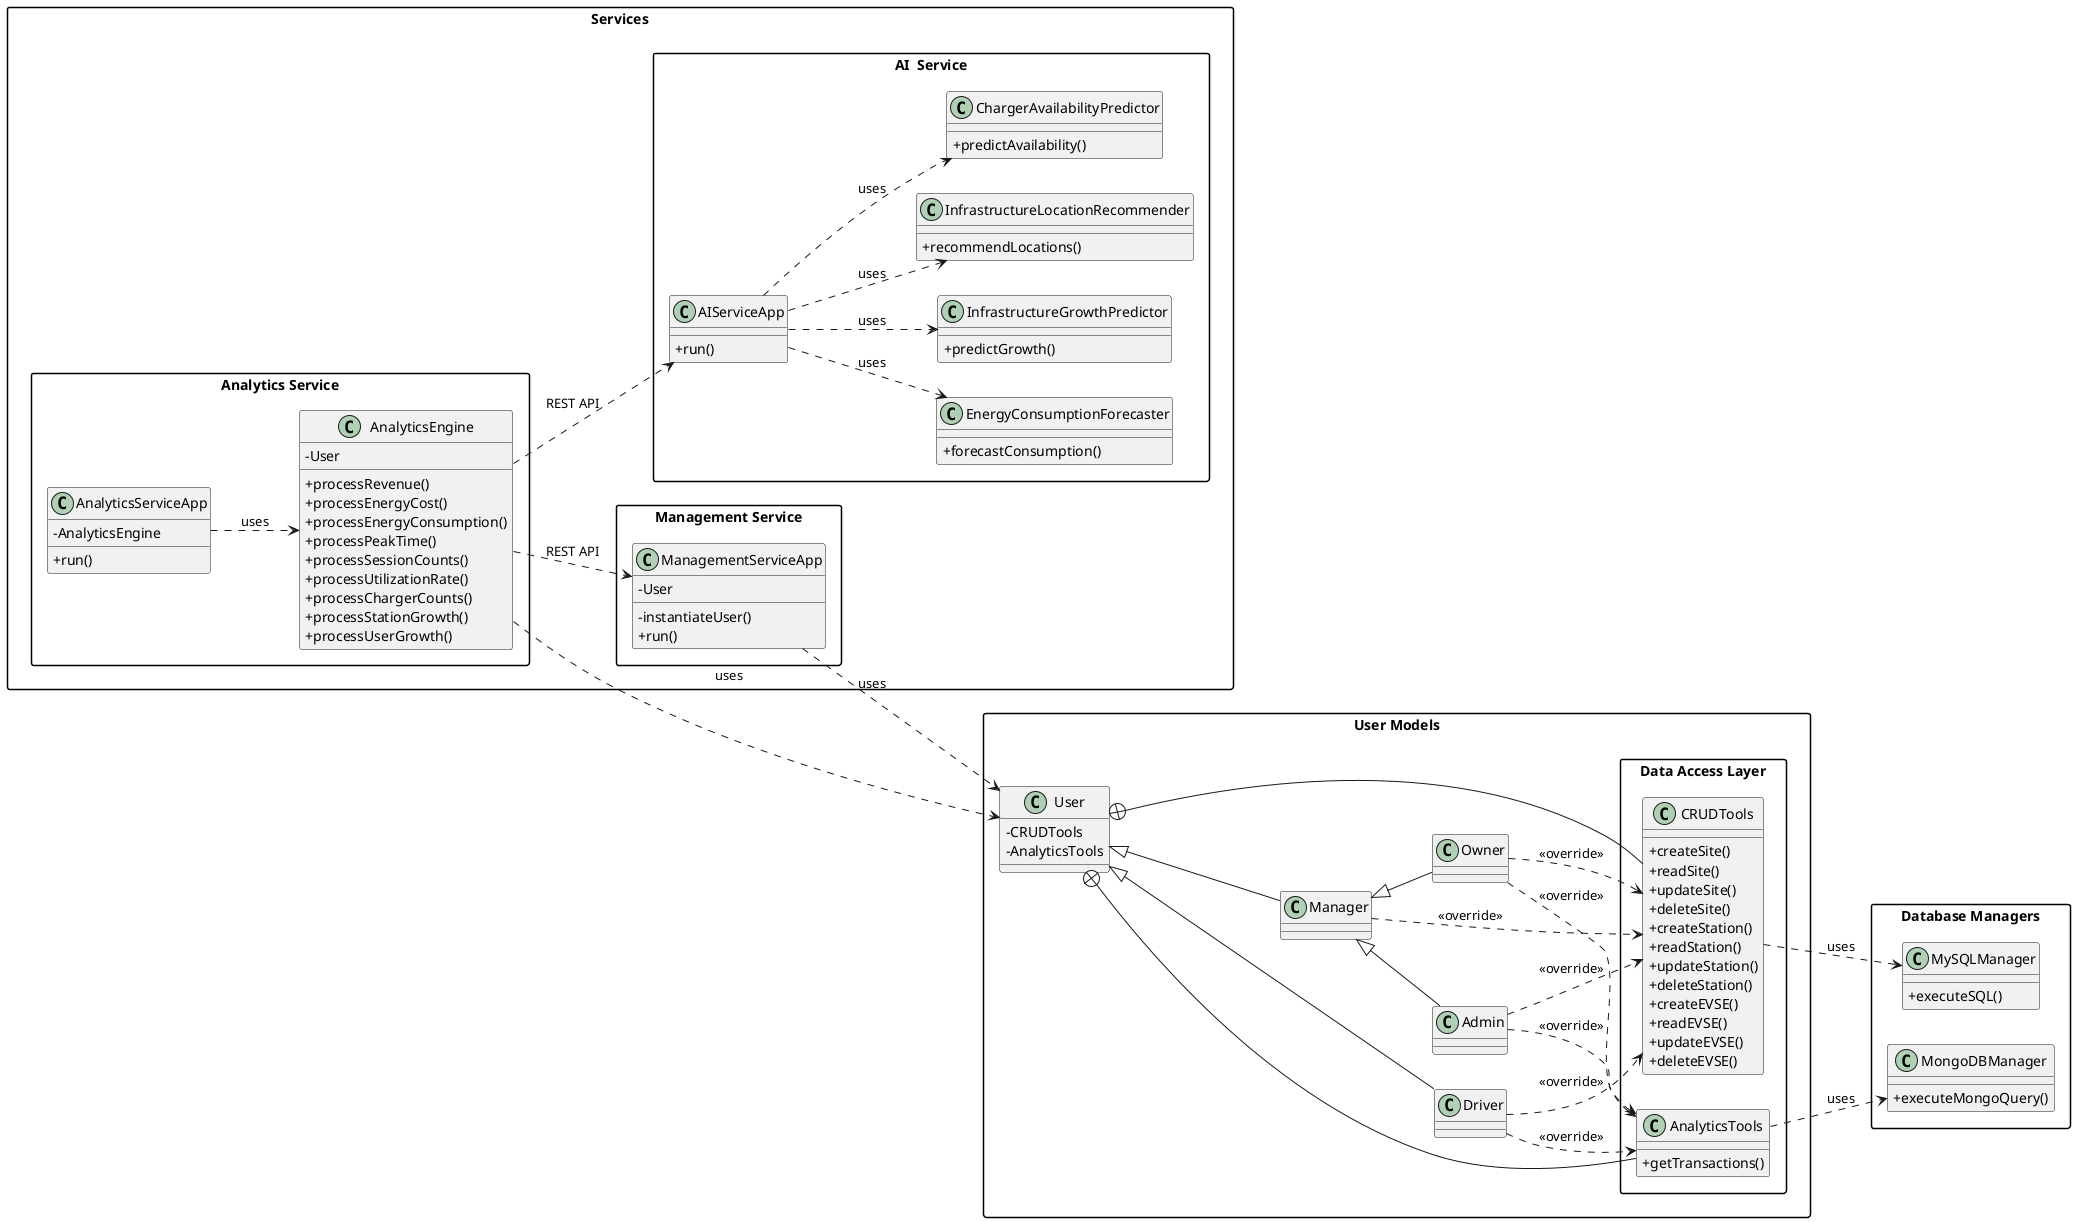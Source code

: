 @startuml
left to right direction
skinparam classAttributeIconSize 0
skinparam packageStyle rectangle


'package "Frontend" {
'    class Dashboard {
'        +run()
'    }
'}

package "Services" {
    package "Analytics Service" {
        class AnalyticsServiceApp {
            -AnalyticsEngine
            +run()
        }

        class AnalyticsEngine {
            -User
            +processRevenue()
            +processEnergyCost()
            +processEnergyConsumption()
            +processPeakTime()
            +processSessionCounts()
            +processUtilizationRate()
            +processChargerCounts()
            +processStationGrowth()
            +processUserGrowth()
        }
    }

    package "Management Service" {
        class ManagementServiceApp {
            -User
            -instantiateUser()
            +run()
        }
    }

    package "AI  Service" {
        class AIServiceApp {
            +run()
        }
        class EnergyConsumptionForecaster {
            +forecastConsumption()
        }
        class InfrastructureGrowthPredictor {
            +predictGrowth()
        }
        class InfrastructureLocationRecommender {
            +recommendLocations()
        }
        class ChargerAvailabilityPredictor {
            +predictAvailability()
        }
    }
}

package "User Models" {
    class User {
        -CRUDTools
        -AnalyticsTools
    }   

    class Manager extends User {
    }

    class Admin extends Manager {
    }
    
    class Owner extends Manager {
    }
    
    class Driver extends User {
    }

    package "Data Access Layer"{  
        class CRUDTools {
            +createSite()
            +readSite()
            +updateSite()
            +deleteSite()
            +createStation()
            +readStation()
            +updateStation()
            +deleteStation()
            +createEVSE()
            +readEVSE()
            +updateEVSE()
            +deleteEVSE()
        }
        
        class AnalyticsTools {
            +getTransactions()
        }
    }
}

package "Database Managers" {
    class MySQLManager {
        +executeSQL()
    }
    
    class MongoDBManager {
        +executeMongoQuery()
    }
}

' Hidden connection to enforce layout preference
' EnergyConsumptionForecaster -[hidden]- AnalyticsServiceApp

'Dashboard ..> AnalyticsServiceApp : REST API
'Dashboard ..> ManagementServiceApp : REST API

AIServiceApp ..> ChargerAvailabilityPredictor : uses
AIServiceApp ..> EnergyConsumptionForecaster : uses
AIServiceApp ..> InfrastructureGrowthPredictor : uses
AIServiceApp ..> InfrastructureLocationRecommender : uses

AnalyticsServiceApp ..> AnalyticsEngine : uses
AnalyticsEngine ..> User : uses
AnalyticsEngine ..> AIServiceApp : REST API
AnalyticsEngine ..> ManagementServiceApp : REST API

ManagementServiceApp ..> User : uses

User +-- AnalyticsTools
User +-- CRUDTools

CRUDTools ..> MySQLManager : uses
AnalyticsTools ..> MongoDBManager : uses

Admin ..> CRUDTools : <<override>>
Admin ..> AnalyticsTools : <<override>>
Owner ..> CRUDTools : <<override>>
Owner ..> AnalyticsTools : <<override>>
Driver ..> CRUDTools : <<override>>
Driver ..> AnalyticsTools : <<override>>
Manager ..> CRUDTools : <<override>>


@enduml
